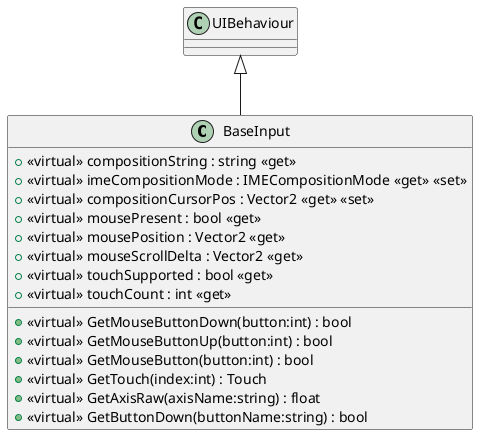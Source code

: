 @startuml
class BaseInput {
    + <<virtual>> compositionString : string <<get>>
    + <<virtual>> imeCompositionMode : IMECompositionMode <<get>> <<set>>
    + <<virtual>> compositionCursorPos : Vector2 <<get>> <<set>>
    + <<virtual>> mousePresent : bool <<get>>
    + <<virtual>> GetMouseButtonDown(button:int) : bool
    + <<virtual>> GetMouseButtonUp(button:int) : bool
    + <<virtual>> GetMouseButton(button:int) : bool
    + <<virtual>> mousePosition : Vector2 <<get>>
    + <<virtual>> mouseScrollDelta : Vector2 <<get>>
    + <<virtual>> touchSupported : bool <<get>>
    + <<virtual>> touchCount : int <<get>>
    + <<virtual>> GetTouch(index:int) : Touch
    + <<virtual>> GetAxisRaw(axisName:string) : float
    + <<virtual>> GetButtonDown(buttonName:string) : bool
}
UIBehaviour <|-- BaseInput
@enduml
